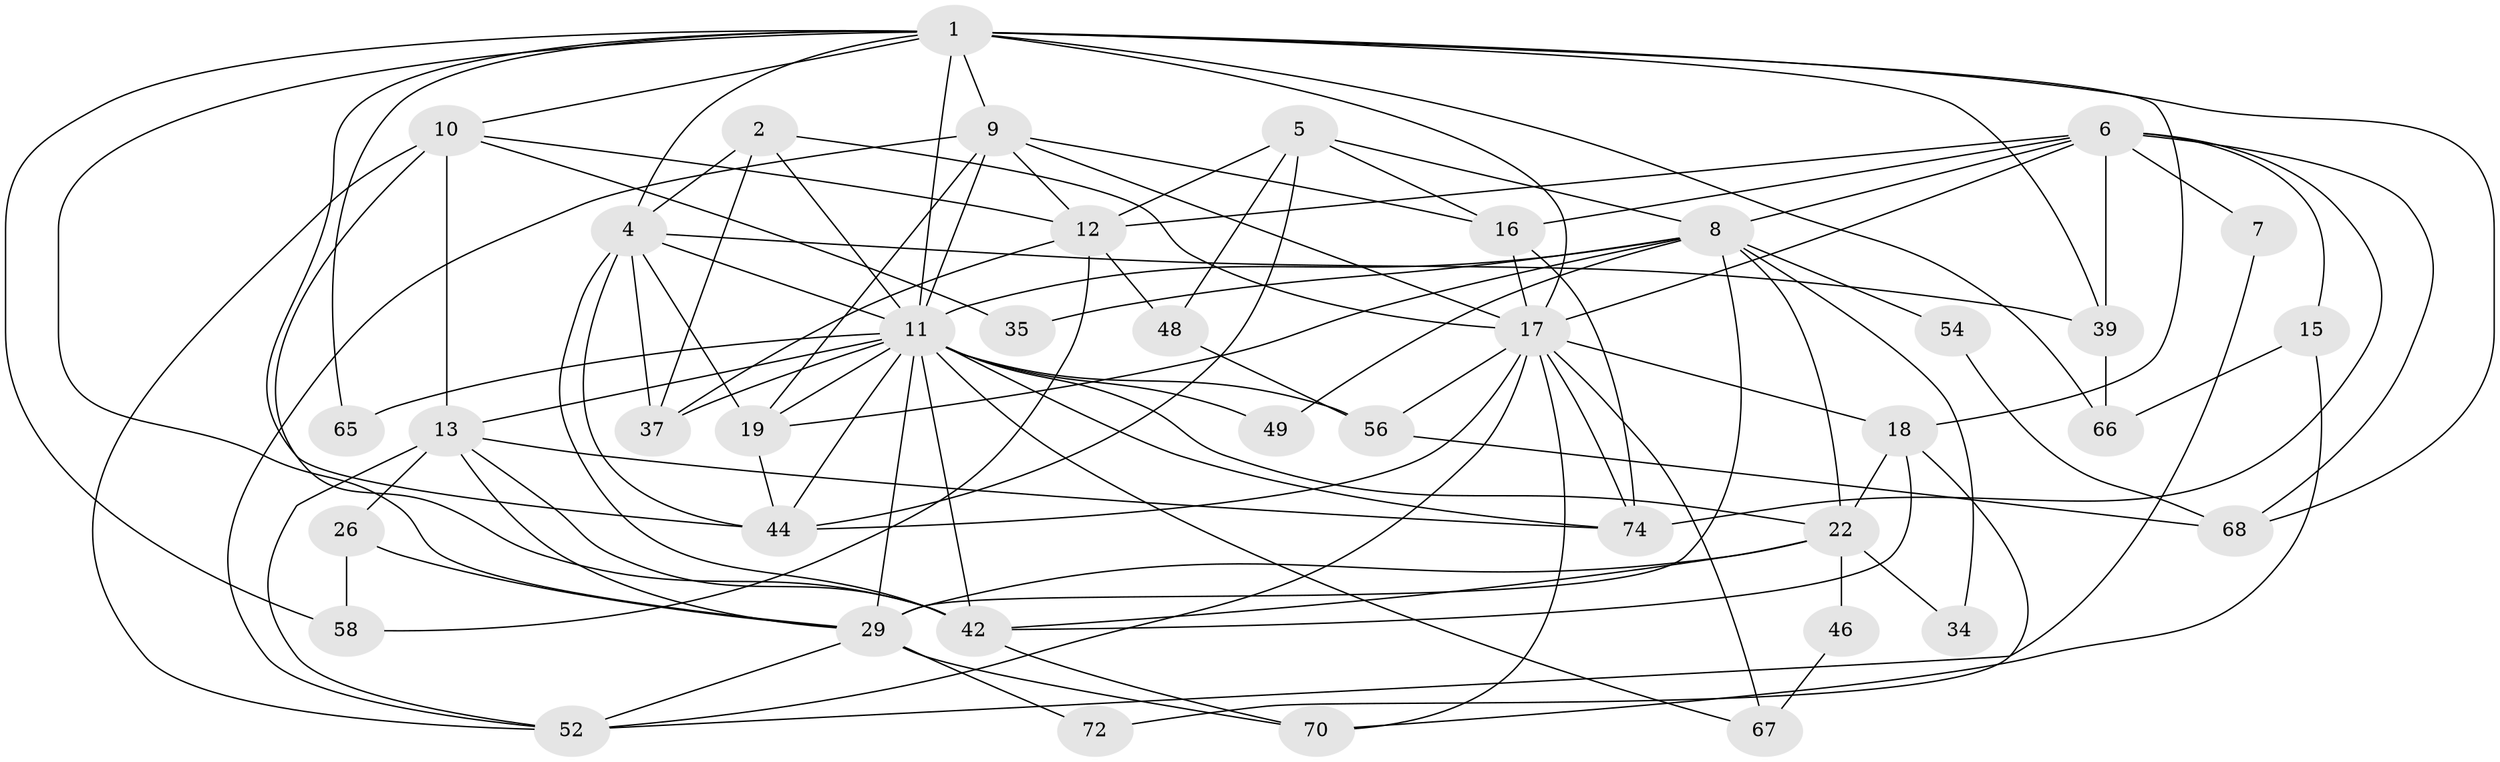 // original degree distribution, {6: 0.1125, 4: 0.3375, 3: 0.25, 5: 0.1875, 2: 0.1, 7: 0.0125}
// Generated by graph-tools (version 1.1) at 2025/15/03/09/25 04:15:15]
// undirected, 40 vertices, 107 edges
graph export_dot {
graph [start="1"]
  node [color=gray90,style=filled];
  1 [super="+3+51+50"];
  2;
  4 [super="+36+21+47"];
  5 [super="+73"];
  6 [super="+23"];
  7;
  8 [super="+55+64"];
  9 [super="+14"];
  10 [super="+79+78"];
  11 [super="+33+69"];
  12 [super="+32+30"];
  13 [super="+20+40"];
  15;
  16 [super="+71"];
  17 [super="+24+31+28"];
  18 [super="+53"];
  19 [super="+60+25"];
  22 [super="+41"];
  26;
  29 [super="+45+43"];
  34;
  35;
  37;
  39;
  42 [super="+59"];
  44;
  46;
  48;
  49;
  52 [super="+63"];
  54;
  56;
  58;
  65;
  66;
  67;
  68;
  70;
  72;
  74;
  1 -- 11;
  1 -- 29;
  1 -- 18;
  1 -- 65 [weight=2];
  1 -- 10;
  1 -- 44;
  1 -- 17;
  1 -- 66;
  1 -- 4;
  1 -- 68;
  1 -- 39;
  1 -- 9 [weight=3];
  1 -- 58;
  2 -- 37;
  2 -- 17;
  2 -- 4;
  2 -- 11;
  4 -- 37;
  4 -- 44;
  4 -- 39;
  4 -- 11;
  4 -- 19;
  4 -- 42;
  5 -- 48;
  5 -- 16;
  5 -- 44;
  5 -- 12;
  5 -- 8;
  6 -- 15;
  6 -- 39;
  6 -- 68;
  6 -- 17;
  6 -- 16;
  6 -- 7;
  6 -- 8;
  6 -- 74;
  6 -- 12;
  7 -- 52;
  8 -- 22;
  8 -- 29 [weight=2];
  8 -- 19 [weight=2];
  8 -- 49;
  8 -- 34;
  8 -- 11;
  8 -- 35;
  8 -- 54;
  9 -- 19;
  9 -- 16;
  9 -- 11;
  9 -- 12 [weight=2];
  9 -- 17;
  9 -- 52;
  10 -- 35;
  10 -- 52;
  10 -- 13 [weight=2];
  10 -- 12;
  10 -- 42;
  11 -- 42;
  11 -- 49;
  11 -- 65;
  11 -- 67;
  11 -- 37;
  11 -- 74;
  11 -- 44;
  11 -- 19;
  11 -- 22;
  11 -- 56;
  11 -- 29;
  11 -- 13;
  12 -- 48;
  12 -- 58;
  12 -- 37;
  13 -- 26;
  13 -- 74;
  13 -- 29;
  13 -- 52;
  13 -- 42;
  15 -- 66;
  15 -- 70;
  16 -- 74;
  16 -- 17 [weight=2];
  17 -- 70;
  17 -- 52;
  17 -- 74;
  17 -- 67;
  17 -- 56;
  17 -- 44;
  17 -- 18 [weight=2];
  18 -- 42;
  18 -- 22;
  18 -- 72;
  19 -- 44;
  22 -- 42;
  22 -- 34;
  22 -- 46;
  22 -- 29;
  26 -- 58;
  26 -- 29;
  29 -- 70;
  29 -- 72;
  29 -- 52;
  39 -- 66;
  42 -- 70;
  46 -- 67;
  48 -- 56;
  54 -- 68;
  56 -- 68;
}
